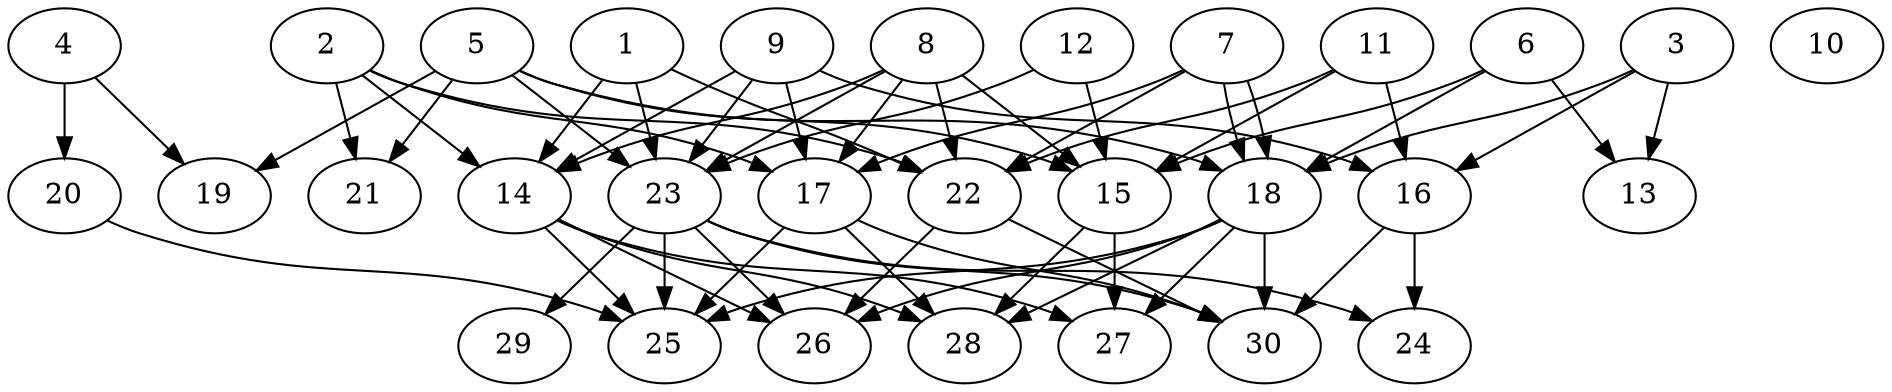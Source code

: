 // DAG automatically generated by daggen at Thu Oct  3 14:04:18 2019
// ./daggen --dot -n 30 --ccr 0.4 --fat 0.7 --regular 0.5 --density 0.5 --mindata 5242880 --maxdata 52428800 
digraph G {
  1 [size="116062720", alpha="0.13", expect_size="46425088"] 
  1 -> 14 [size ="46425088"]
  1 -> 22 [size ="46425088"]
  1 -> 23 [size ="46425088"]
  2 [size="51788800", alpha="0.19", expect_size="20715520"] 
  2 -> 14 [size ="20715520"]
  2 -> 17 [size ="20715520"]
  2 -> 21 [size ="20715520"]
  2 -> 22 [size ="20715520"]
  3 [size="54092800", alpha="0.02", expect_size="21637120"] 
  3 -> 13 [size ="21637120"]
  3 -> 16 [size ="21637120"]
  3 -> 18 [size ="21637120"]
  4 [size="111953920", alpha="0.17", expect_size="44781568"] 
  4 -> 19 [size ="44781568"]
  4 -> 20 [size ="44781568"]
  5 [size="19870720", alpha="0.07", expect_size="7948288"] 
  5 -> 15 [size ="7948288"]
  5 -> 18 [size ="7948288"]
  5 -> 19 [size ="7948288"]
  5 -> 21 [size ="7948288"]
  5 -> 23 [size ="7948288"]
  6 [size="41615360", alpha="0.19", expect_size="16646144"] 
  6 -> 13 [size ="16646144"]
  6 -> 15 [size ="16646144"]
  6 -> 18 [size ="16646144"]
  7 [size="125711360", alpha="0.15", expect_size="50284544"] 
  7 -> 17 [size ="50284544"]
  7 -> 18 [size ="50284544"]
  7 -> 18 [size ="50284544"]
  7 -> 22 [size ="50284544"]
  8 [size="34019840", alpha="0.15", expect_size="13607936"] 
  8 -> 14 [size ="13607936"]
  8 -> 15 [size ="13607936"]
  8 -> 17 [size ="13607936"]
  8 -> 22 [size ="13607936"]
  8 -> 23 [size ="13607936"]
  9 [size="28677120", alpha="0.11", expect_size="11470848"] 
  9 -> 14 [size ="11470848"]
  9 -> 16 [size ="11470848"]
  9 -> 17 [size ="11470848"]
  9 -> 23 [size ="11470848"]
  10 [size="67535360", alpha="0.03", expect_size="27014144"] 
  11 [size="127083520", alpha="0.18", expect_size="50833408"] 
  11 -> 15 [size ="50833408"]
  11 -> 16 [size ="50833408"]
  11 -> 22 [size ="50833408"]
  12 [size="84257280", alpha="0.12", expect_size="33702912"] 
  12 -> 15 [size ="33702912"]
  12 -> 23 [size ="33702912"]
  13 [size="78586880", alpha="0.02", expect_size="31434752"] 
  14 [size="91514880", alpha="0.02", expect_size="36605952"] 
  14 -> 25 [size ="36605952"]
  14 -> 26 [size ="36605952"]
  14 -> 27 [size ="36605952"]
  14 -> 28 [size ="36605952"]
  15 [size="74757120", alpha="0.03", expect_size="29902848"] 
  15 -> 27 [size ="29902848"]
  15 -> 28 [size ="29902848"]
  16 [size="118149120", alpha="0.19", expect_size="47259648"] 
  16 -> 24 [size ="47259648"]
  16 -> 30 [size ="47259648"]
  17 [size="113978880", alpha="0.04", expect_size="45591552"] 
  17 -> 25 [size ="45591552"]
  17 -> 28 [size ="45591552"]
  17 -> 30 [size ="45591552"]
  18 [size="84764160", alpha="0.13", expect_size="33905664"] 
  18 -> 25 [size ="33905664"]
  18 -> 26 [size ="33905664"]
  18 -> 27 [size ="33905664"]
  18 -> 28 [size ="33905664"]
  18 -> 30 [size ="33905664"]
  19 [size="53903360", alpha="0.16", expect_size="21561344"] 
  20 [size="117376000", alpha="0.13", expect_size="46950400"] 
  20 -> 25 [size ="46950400"]
  21 [size="16000000", alpha="0.07", expect_size="6400000"] 
  22 [size="123307520", alpha="0.08", expect_size="49323008"] 
  22 -> 26 [size ="49323008"]
  22 -> 30 [size ="49323008"]
  23 [size="77777920", alpha="0.16", expect_size="31111168"] 
  23 -> 24 [size ="31111168"]
  23 -> 25 [size ="31111168"]
  23 -> 26 [size ="31111168"]
  23 -> 29 [size ="31111168"]
  23 -> 30 [size ="31111168"]
  24 [size="88936960", alpha="0.01", expect_size="35574784"] 
  25 [size="103032320", alpha="0.07", expect_size="41212928"] 
  26 [size="123637760", alpha="0.18", expect_size="49455104"] 
  27 [size="114936320", alpha="0.08", expect_size="45974528"] 
  28 [size="19110400", alpha="0.01", expect_size="7644160"] 
  29 [size="95070720", alpha="0.17", expect_size="38028288"] 
  30 [size="69875200", alpha="0.03", expect_size="27950080"] 
}
